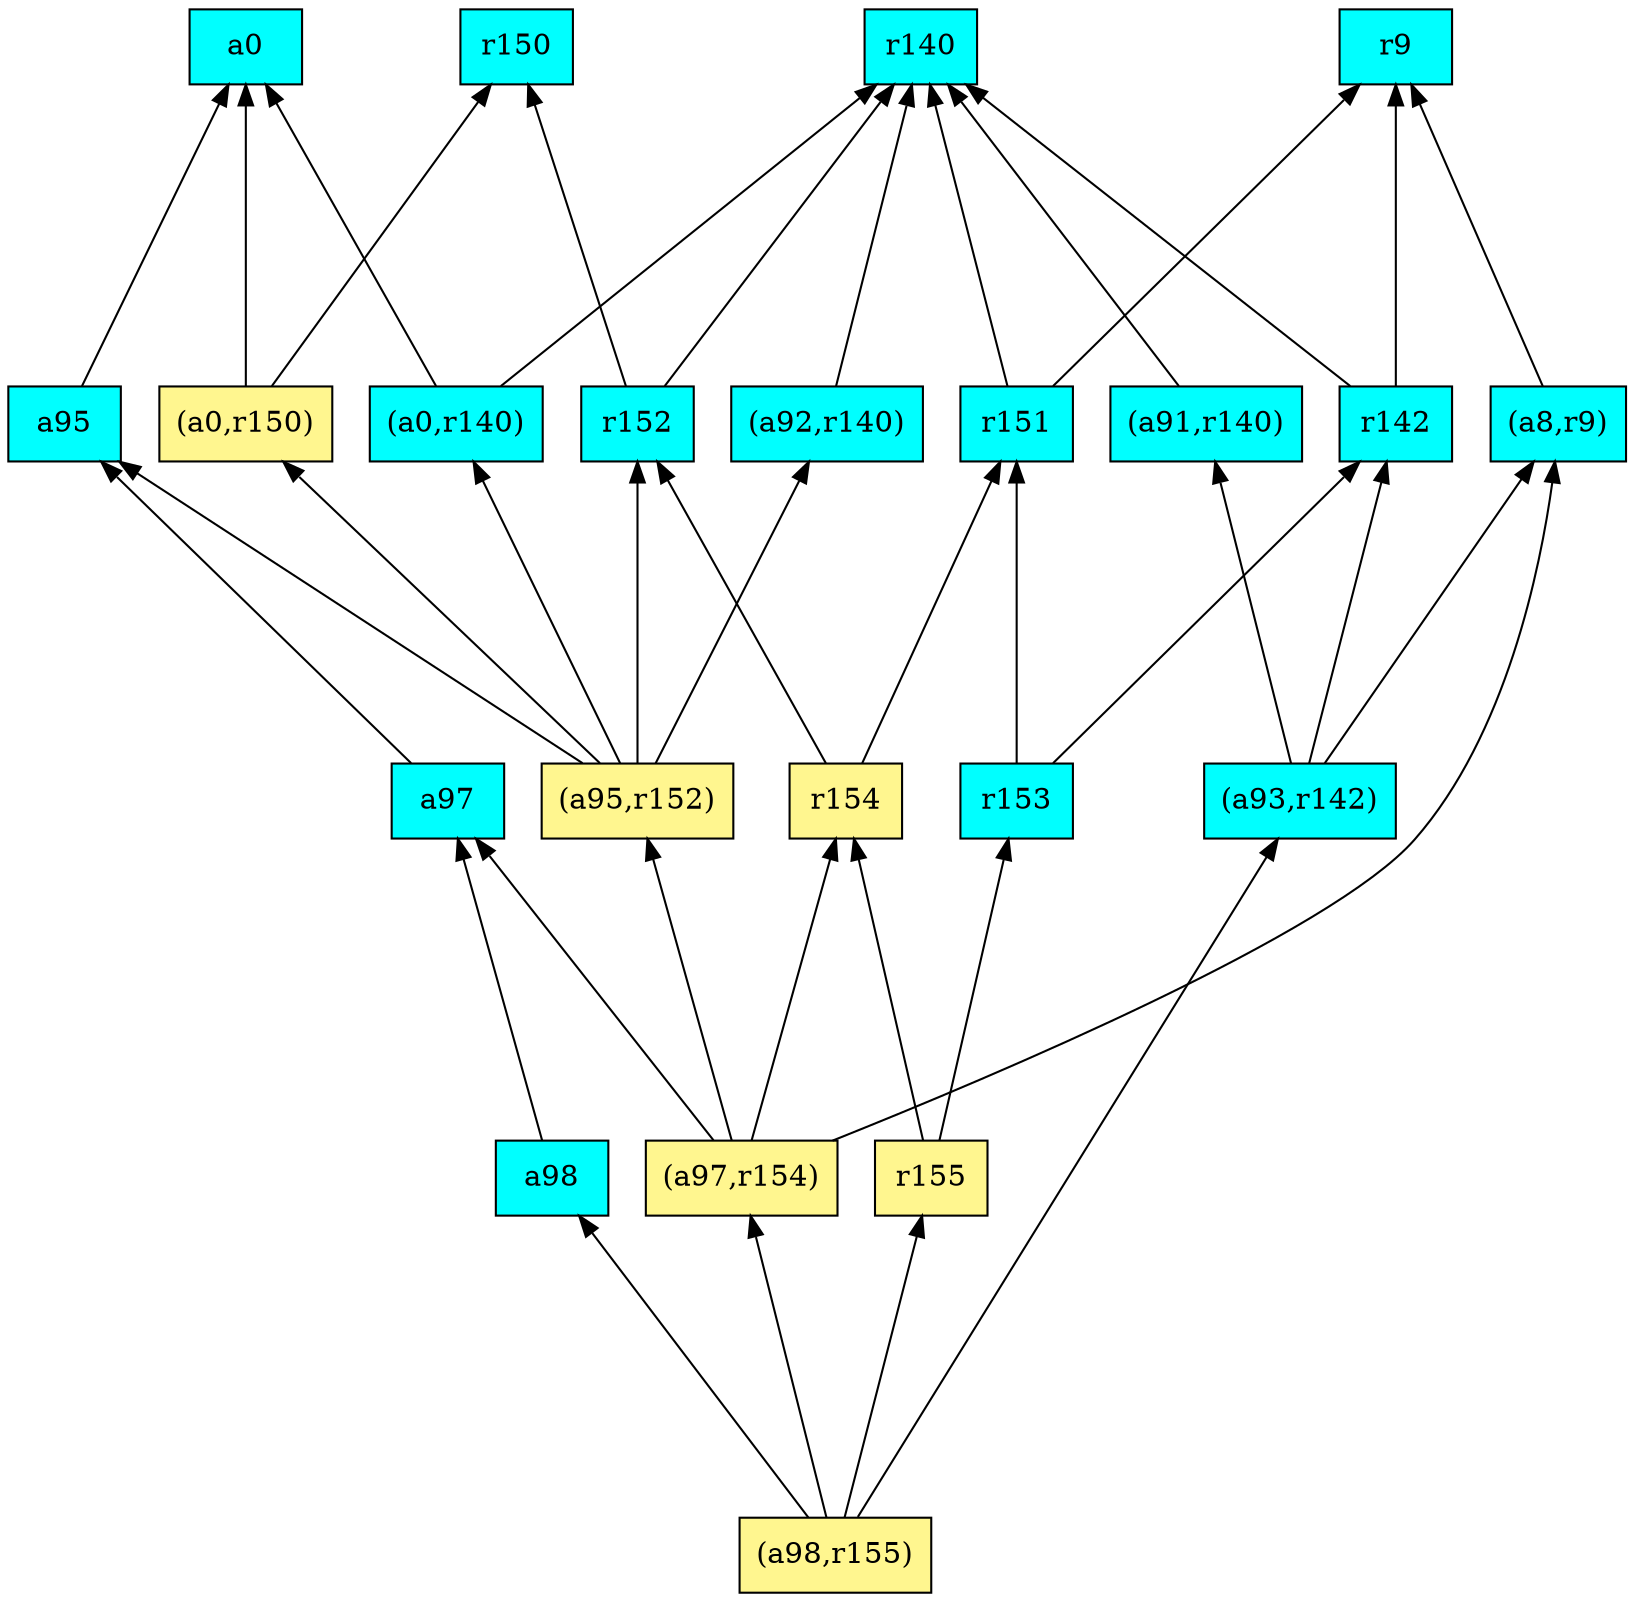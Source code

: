 digraph G {
rankdir=BT;ranksep="2.0";
"(a98,r155)" [shape=record,fillcolor=khaki1,style=filled,label="{(a98,r155)}"];
"a98" [shape=record,fillcolor=cyan,style=filled,label="{a98}"];
"a95" [shape=record,fillcolor=cyan,style=filled,label="{a95}"];
"r142" [shape=record,fillcolor=cyan,style=filled,label="{r142}"];
"(a93,r142)" [shape=record,fillcolor=cyan,style=filled,label="{(a93,r142)}"];
"(a8,r9)" [shape=record,fillcolor=cyan,style=filled,label="{(a8,r9)}"];
"(a0,r140)" [shape=record,fillcolor=cyan,style=filled,label="{(a0,r140)}"];
"(a92,r140)" [shape=record,fillcolor=cyan,style=filled,label="{(a92,r140)}"];
"r150" [shape=record,fillcolor=cyan,style=filled,label="{r150}"];
"a97" [shape=record,fillcolor=cyan,style=filled,label="{a97}"];
"r9" [shape=record,fillcolor=cyan,style=filled,label="{r9}"];
"r155" [shape=record,fillcolor=khaki1,style=filled,label="{r155}"];
"(a95,r152)" [shape=record,fillcolor=khaki1,style=filled,label="{(a95,r152)}"];
"r152" [shape=record,fillcolor=cyan,style=filled,label="{r152}"];
"r151" [shape=record,fillcolor=cyan,style=filled,label="{r151}"];
"r153" [shape=record,fillcolor=cyan,style=filled,label="{r153}"];
"r140" [shape=record,fillcolor=cyan,style=filled,label="{r140}"];
"(a91,r140)" [shape=record,fillcolor=cyan,style=filled,label="{(a91,r140)}"];
"(a0,r150)" [shape=record,fillcolor=khaki1,style=filled,label="{(a0,r150)}"];
"r154" [shape=record,fillcolor=khaki1,style=filled,label="{r154}"];
"(a97,r154)" [shape=record,fillcolor=khaki1,style=filled,label="{(a97,r154)}"];
"a0" [shape=record,fillcolor=cyan,style=filled,label="{a0}"];
"(a98,r155)" -> "a98"
"(a98,r155)" -> "(a93,r142)"
"(a98,r155)" -> "(a97,r154)"
"(a98,r155)" -> "r155"
"a98" -> "a97"
"a95" -> "a0"
"r142" -> "r9"
"r142" -> "r140"
"(a93,r142)" -> "r142"
"(a93,r142)" -> "(a91,r140)"
"(a93,r142)" -> "(a8,r9)"
"(a8,r9)" -> "r9"
"(a0,r140)" -> "a0"
"(a0,r140)" -> "r140"
"(a92,r140)" -> "r140"
"a97" -> "a95"
"r155" -> "r154"
"r155" -> "r153"
"(a95,r152)" -> "a95"
"(a95,r152)" -> "r152"
"(a95,r152)" -> "(a0,r140)"
"(a95,r152)" -> "(a0,r150)"
"(a95,r152)" -> "(a92,r140)"
"r152" -> "r150"
"r152" -> "r140"
"r151" -> "r9"
"r151" -> "r140"
"r153" -> "r142"
"r153" -> "r151"
"(a91,r140)" -> "r140"
"(a0,r150)" -> "a0"
"(a0,r150)" -> "r150"
"r154" -> "r152"
"r154" -> "r151"
"(a97,r154)" -> "(a95,r152)"
"(a97,r154)" -> "(a8,r9)"
"(a97,r154)" -> "r154"
"(a97,r154)" -> "a97"
}